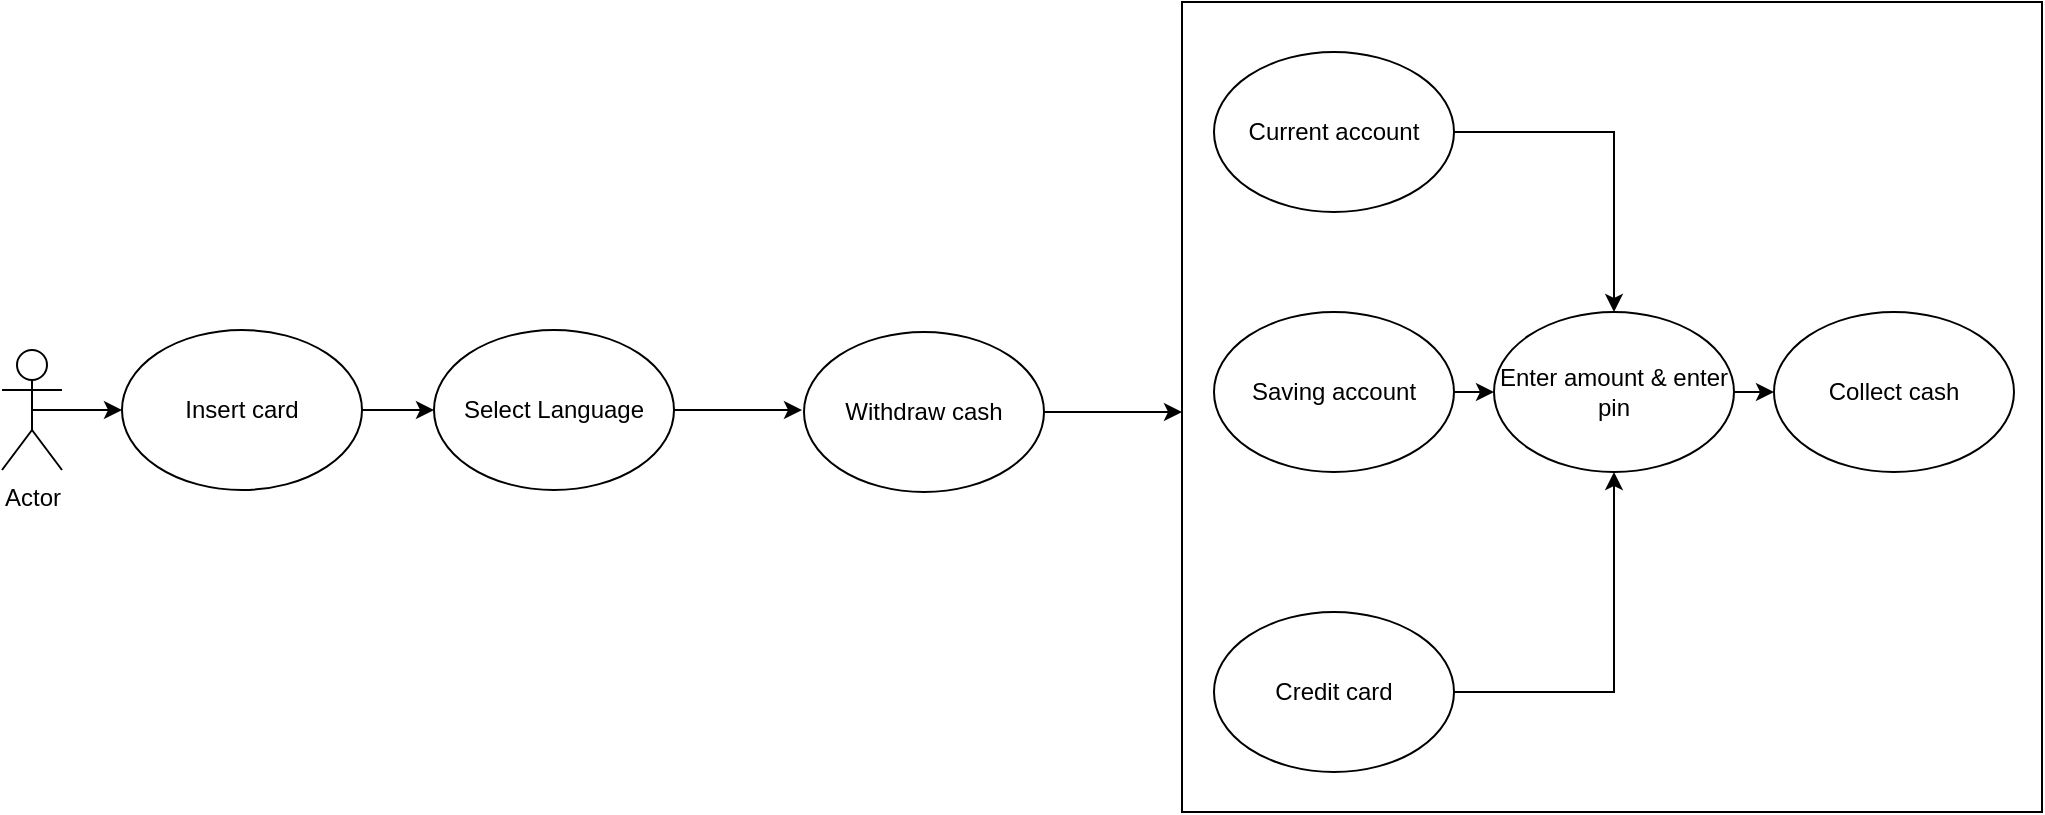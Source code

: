 <mxfile version="24.2.2" type="device">
  <diagram name="Page-1" id="oKDwJuZ7onsvG4DtFeW-">
    <mxGraphModel dx="1320" dy="862" grid="1" gridSize="10" guides="1" tooltips="1" connect="1" arrows="1" fold="1" page="1" pageScale="1" pageWidth="850" pageHeight="1100" math="0" shadow="0">
      <root>
        <mxCell id="0" />
        <mxCell id="1" parent="0" />
        <mxCell id="vlyGSTa35PBj2PmTt2uk-36" style="edgeStyle=orthogonalEdgeStyle;rounded=0;orthogonalLoop=1;jettySize=auto;html=1;exitX=0.5;exitY=0.5;exitDx=0;exitDy=0;exitPerimeter=0;entryX=0;entryY=0.5;entryDx=0;entryDy=0;" edge="1" parent="1" source="vlyGSTa35PBj2PmTt2uk-1" target="vlyGSTa35PBj2PmTt2uk-2">
          <mxGeometry relative="1" as="geometry" />
        </mxCell>
        <mxCell id="vlyGSTa35PBj2PmTt2uk-1" value="Actor" style="shape=umlActor;verticalLabelPosition=bottom;verticalAlign=top;html=1;outlineConnect=0;" vertex="1" parent="1">
          <mxGeometry x="20" y="409" width="30" height="60" as="geometry" />
        </mxCell>
        <mxCell id="vlyGSTa35PBj2PmTt2uk-25" style="edgeStyle=orthogonalEdgeStyle;rounded=0;orthogonalLoop=1;jettySize=auto;html=1;exitX=1;exitY=0.5;exitDx=0;exitDy=0;entryX=0;entryY=0.5;entryDx=0;entryDy=0;" edge="1" parent="1" source="vlyGSTa35PBj2PmTt2uk-2" target="vlyGSTa35PBj2PmTt2uk-3">
          <mxGeometry relative="1" as="geometry" />
        </mxCell>
        <mxCell id="vlyGSTa35PBj2PmTt2uk-2" value="Insert card" style="ellipse;whiteSpace=wrap;html=1;" vertex="1" parent="1">
          <mxGeometry x="80" y="399" width="120" height="80" as="geometry" />
        </mxCell>
        <mxCell id="vlyGSTa35PBj2PmTt2uk-24" style="edgeStyle=orthogonalEdgeStyle;rounded=0;orthogonalLoop=1;jettySize=auto;html=1;exitX=1;exitY=0.5;exitDx=0;exitDy=0;" edge="1" parent="1" source="vlyGSTa35PBj2PmTt2uk-3">
          <mxGeometry relative="1" as="geometry">
            <mxPoint x="420" y="439" as="targetPoint" />
          </mxGeometry>
        </mxCell>
        <mxCell id="vlyGSTa35PBj2PmTt2uk-3" value="Select Language" style="ellipse;whiteSpace=wrap;html=1;" vertex="1" parent="1">
          <mxGeometry x="236" y="399" width="120" height="80" as="geometry" />
        </mxCell>
        <mxCell id="vlyGSTa35PBj2PmTt2uk-29" style="edgeStyle=orthogonalEdgeStyle;rounded=0;orthogonalLoop=1;jettySize=auto;html=1;exitX=1;exitY=0.5;exitDx=0;exitDy=0;entryX=0;entryY=0.5;entryDx=0;entryDy=0;" edge="1" parent="1" source="vlyGSTa35PBj2PmTt2uk-5">
          <mxGeometry relative="1" as="geometry">
            <mxPoint x="610" y="440" as="targetPoint" />
          </mxGeometry>
        </mxCell>
        <mxCell id="vlyGSTa35PBj2PmTt2uk-5" value="Withdraw cash" style="ellipse;whiteSpace=wrap;html=1;" vertex="1" parent="1">
          <mxGeometry x="421" y="400" width="120" height="80" as="geometry" />
        </mxCell>
        <mxCell id="vlyGSTa35PBj2PmTt2uk-16" style="edgeStyle=orthogonalEdgeStyle;rounded=0;orthogonalLoop=1;jettySize=auto;html=1;exitX=1;exitY=0.5;exitDx=0;exitDy=0;" edge="1" parent="1" source="vlyGSTa35PBj2PmTt2uk-8" target="vlyGSTa35PBj2PmTt2uk-11">
          <mxGeometry relative="1" as="geometry" />
        </mxCell>
        <mxCell id="vlyGSTa35PBj2PmTt2uk-8" value="Current account" style="ellipse;whiteSpace=wrap;html=1;" vertex="1" parent="1">
          <mxGeometry x="626" y="260" width="120" height="80" as="geometry" />
        </mxCell>
        <mxCell id="vlyGSTa35PBj2PmTt2uk-17" style="edgeStyle=orthogonalEdgeStyle;rounded=0;orthogonalLoop=1;jettySize=auto;html=1;exitX=1;exitY=0.5;exitDx=0;exitDy=0;entryX=0;entryY=0.5;entryDx=0;entryDy=0;" edge="1" parent="1" source="vlyGSTa35PBj2PmTt2uk-9" target="vlyGSTa35PBj2PmTt2uk-11">
          <mxGeometry relative="1" as="geometry" />
        </mxCell>
        <mxCell id="vlyGSTa35PBj2PmTt2uk-9" value="Saving account" style="ellipse;whiteSpace=wrap;html=1;" vertex="1" parent="1">
          <mxGeometry x="626" y="390" width="120" height="80" as="geometry" />
        </mxCell>
        <mxCell id="vlyGSTa35PBj2PmTt2uk-18" style="edgeStyle=orthogonalEdgeStyle;rounded=0;orthogonalLoop=1;jettySize=auto;html=1;exitX=1;exitY=0.5;exitDx=0;exitDy=0;entryX=0.5;entryY=1;entryDx=0;entryDy=0;" edge="1" parent="1" source="vlyGSTa35PBj2PmTt2uk-10" target="vlyGSTa35PBj2PmTt2uk-11">
          <mxGeometry relative="1" as="geometry" />
        </mxCell>
        <mxCell id="vlyGSTa35PBj2PmTt2uk-10" value="Credit card" style="ellipse;whiteSpace=wrap;html=1;" vertex="1" parent="1">
          <mxGeometry x="626" y="540" width="120" height="80" as="geometry" />
        </mxCell>
        <mxCell id="vlyGSTa35PBj2PmTt2uk-19" style="edgeStyle=orthogonalEdgeStyle;rounded=0;orthogonalLoop=1;jettySize=auto;html=1;exitX=1;exitY=0.5;exitDx=0;exitDy=0;entryX=0;entryY=0.5;entryDx=0;entryDy=0;" edge="1" parent="1" source="vlyGSTa35PBj2PmTt2uk-11">
          <mxGeometry relative="1" as="geometry">
            <mxPoint x="906.0" y="430" as="targetPoint" />
          </mxGeometry>
        </mxCell>
        <mxCell id="vlyGSTa35PBj2PmTt2uk-11" value="Enter amount &amp;amp; enter pin" style="ellipse;whiteSpace=wrap;html=1;" vertex="1" parent="1">
          <mxGeometry x="766" y="390" width="120" height="80" as="geometry" />
        </mxCell>
        <mxCell id="vlyGSTa35PBj2PmTt2uk-13" value="Collect cash" style="ellipse;whiteSpace=wrap;html=1;" vertex="1" parent="1">
          <mxGeometry x="906" y="390" width="120" height="80" as="geometry" />
        </mxCell>
        <mxCell id="vlyGSTa35PBj2PmTt2uk-37" value="" style="rounded=0;whiteSpace=wrap;html=1;fillColor=none;" vertex="1" parent="1">
          <mxGeometry x="610" y="235" width="430" height="405" as="geometry" />
        </mxCell>
      </root>
    </mxGraphModel>
  </diagram>
</mxfile>

